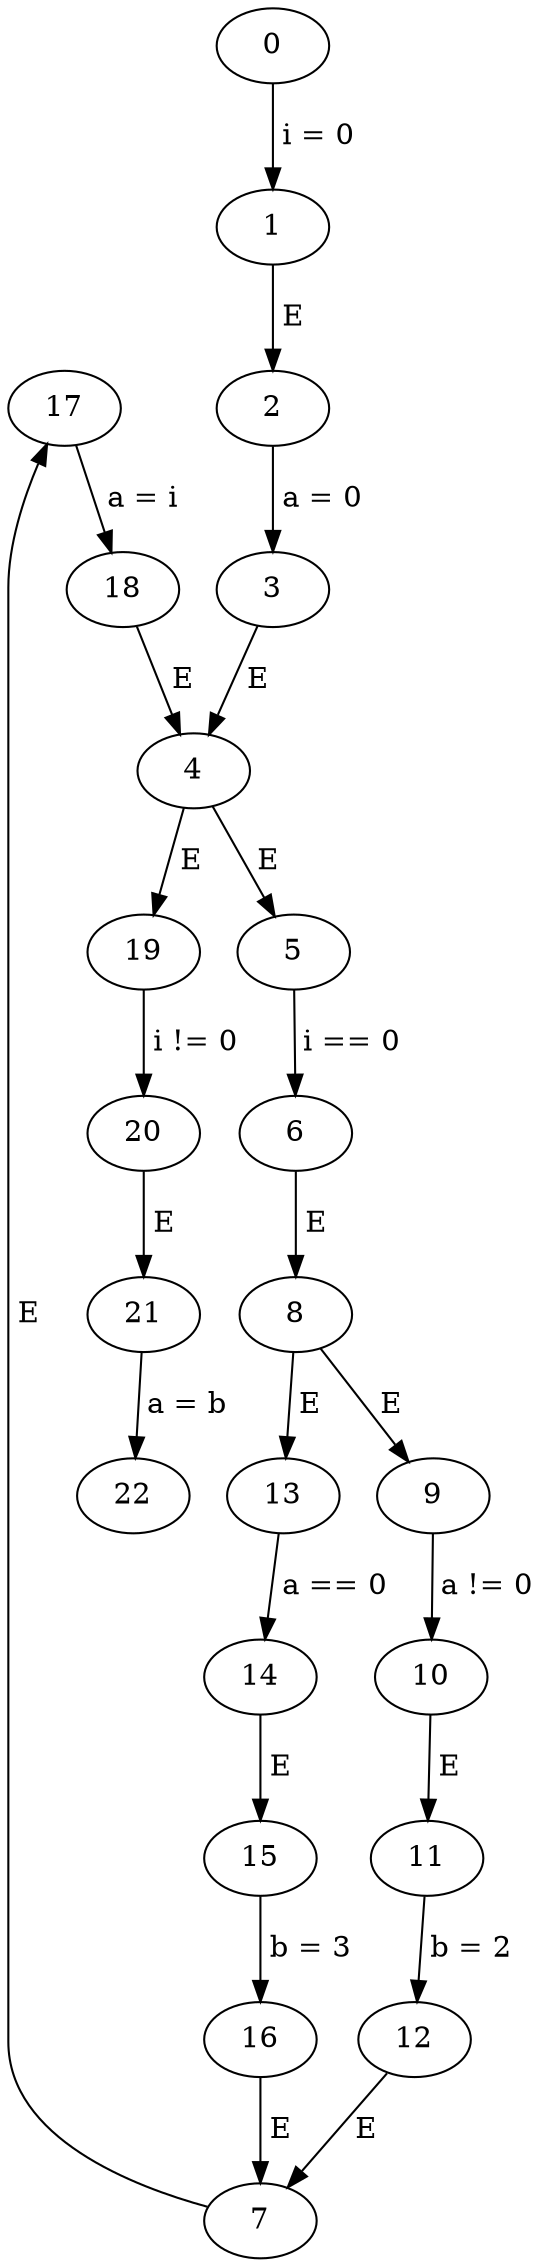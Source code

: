 // while
digraph {
	17 -> 18 [label=" a = i "]
	21 -> 22 [label=" a = b "]
	14 -> 15 [label=" E "]
	6 -> 8 [label=" E "]
	12 -> 7 [label=" E "]
	20 -> 21 [label=" E "]
	5 -> 6 [label=" i == 0 "]
	10 -> 11 [label=" E "]
	0 -> 1 [label=" i = 0 "]
	13 -> 14 [label=" a == 0 "]
	15 -> 16 [label=" b = 3 "]
	7 -> 17 [label=" E "]
	8 -> 9 [label=" E "]
	8 -> 13 [label=" E "]
	19 -> 20 [label=" i != 0 "]
	3 -> 4 [label=" E "]
	2 -> 3 [label=" a = 0 "]
	9 -> 10 [label=" a != 0 "]
	4 -> 5 [label=" E "]
	11 -> 12 [label=" b = 2 "]
	18 -> 4 [label=" E "]
	1 -> 2 [label=" E "]
	4 -> 19 [label=" E "]
	16 -> 7 [label=" E "]
}
